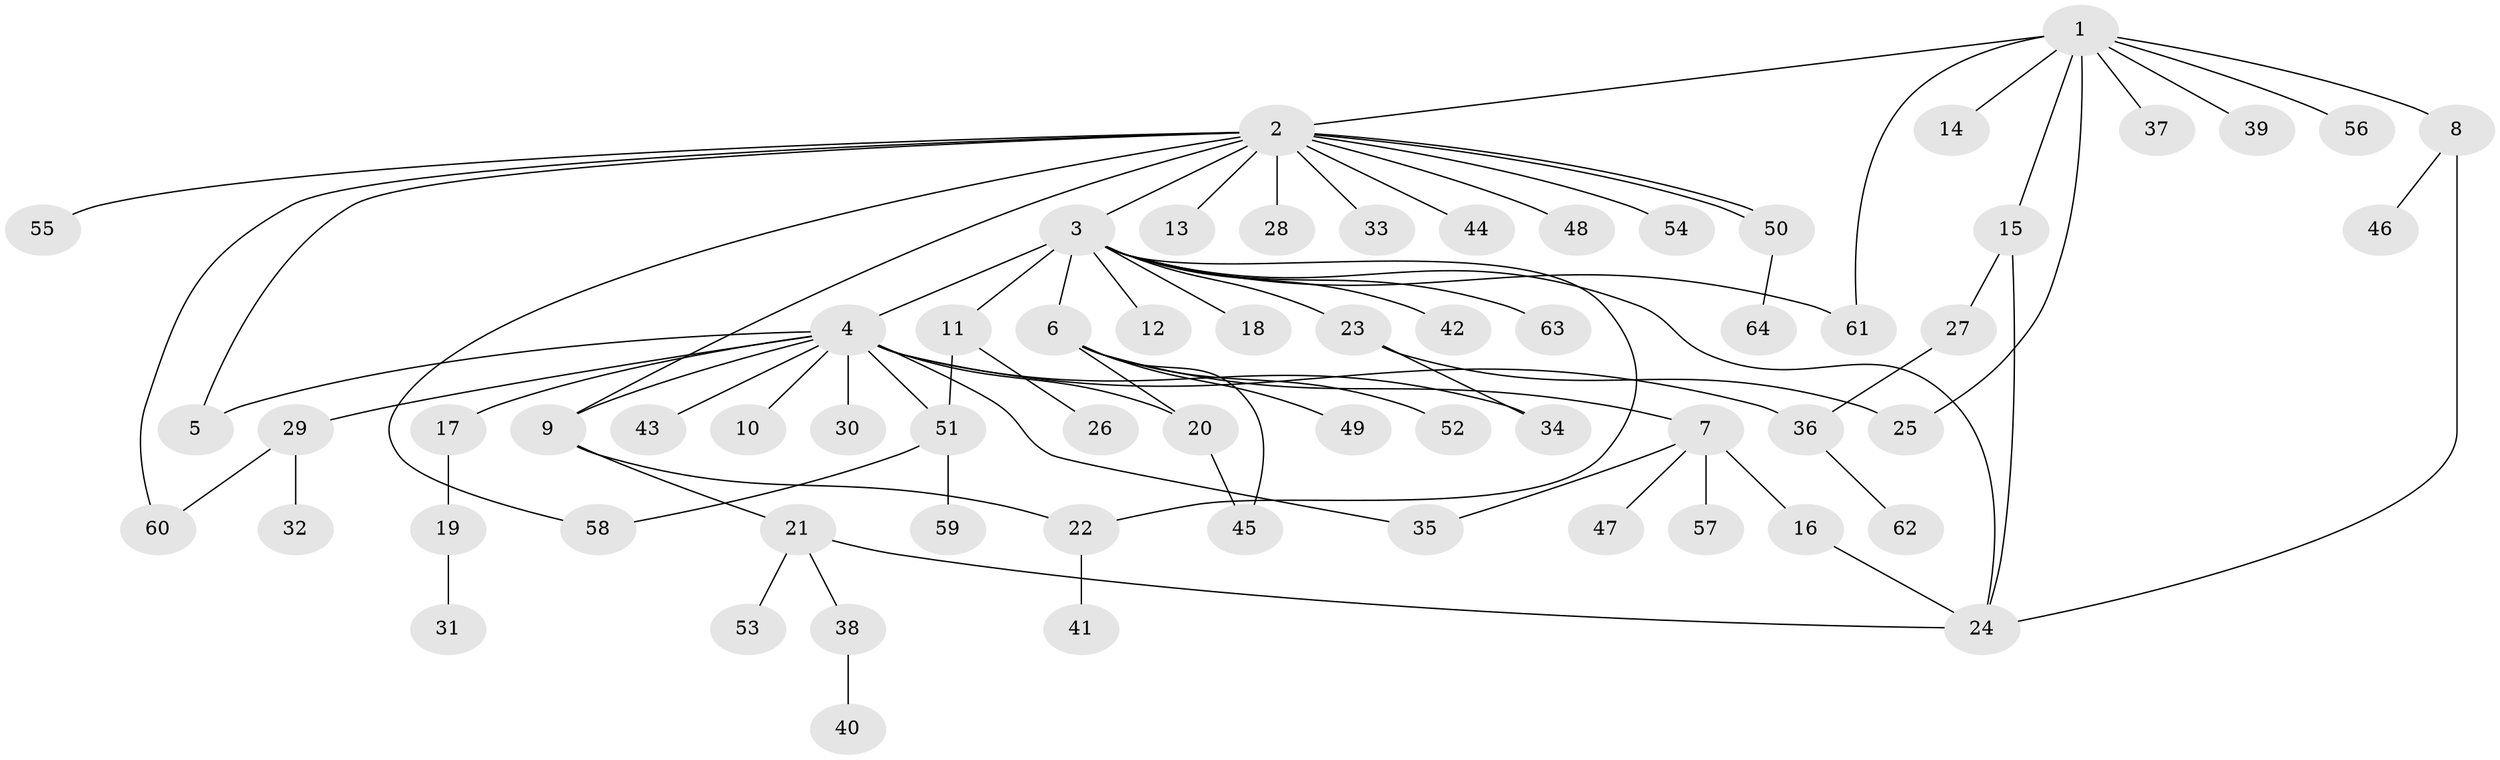 // coarse degree distribution, {8: 0.02127659574468085, 14: 0.02127659574468085, 15: 0.02127659574468085, 12: 0.02127659574468085, 2: 0.23404255319148937, 6: 0.02127659574468085, 5: 0.0425531914893617, 1: 0.5319148936170213, 3: 0.0425531914893617, 4: 0.0425531914893617}
// Generated by graph-tools (version 1.1) at 2025/23/03/03/25 07:23:50]
// undirected, 64 vertices, 81 edges
graph export_dot {
graph [start="1"]
  node [color=gray90,style=filled];
  1;
  2;
  3;
  4;
  5;
  6;
  7;
  8;
  9;
  10;
  11;
  12;
  13;
  14;
  15;
  16;
  17;
  18;
  19;
  20;
  21;
  22;
  23;
  24;
  25;
  26;
  27;
  28;
  29;
  30;
  31;
  32;
  33;
  34;
  35;
  36;
  37;
  38;
  39;
  40;
  41;
  42;
  43;
  44;
  45;
  46;
  47;
  48;
  49;
  50;
  51;
  52;
  53;
  54;
  55;
  56;
  57;
  58;
  59;
  60;
  61;
  62;
  63;
  64;
  1 -- 2;
  1 -- 8;
  1 -- 14;
  1 -- 15;
  1 -- 25;
  1 -- 37;
  1 -- 39;
  1 -- 56;
  1 -- 61;
  2 -- 3;
  2 -- 5;
  2 -- 9;
  2 -- 13;
  2 -- 28;
  2 -- 33;
  2 -- 44;
  2 -- 48;
  2 -- 50;
  2 -- 50;
  2 -- 54;
  2 -- 55;
  2 -- 58;
  2 -- 60;
  3 -- 4;
  3 -- 6;
  3 -- 11;
  3 -- 12;
  3 -- 18;
  3 -- 22;
  3 -- 23;
  3 -- 24;
  3 -- 42;
  3 -- 61;
  3 -- 63;
  4 -- 5;
  4 -- 9;
  4 -- 10;
  4 -- 17;
  4 -- 20;
  4 -- 29;
  4 -- 30;
  4 -- 34;
  4 -- 35;
  4 -- 36;
  4 -- 43;
  4 -- 51;
  6 -- 7;
  6 -- 20;
  6 -- 45;
  6 -- 49;
  6 -- 52;
  7 -- 16;
  7 -- 35;
  7 -- 47;
  7 -- 57;
  8 -- 24;
  8 -- 46;
  9 -- 21;
  9 -- 22;
  11 -- 26;
  11 -- 51;
  15 -- 24;
  15 -- 27;
  16 -- 24;
  17 -- 19;
  19 -- 31;
  20 -- 45;
  21 -- 24;
  21 -- 38;
  21 -- 53;
  22 -- 41;
  23 -- 25;
  23 -- 34;
  27 -- 36;
  29 -- 32;
  29 -- 60;
  36 -- 62;
  38 -- 40;
  50 -- 64;
  51 -- 58;
  51 -- 59;
}

